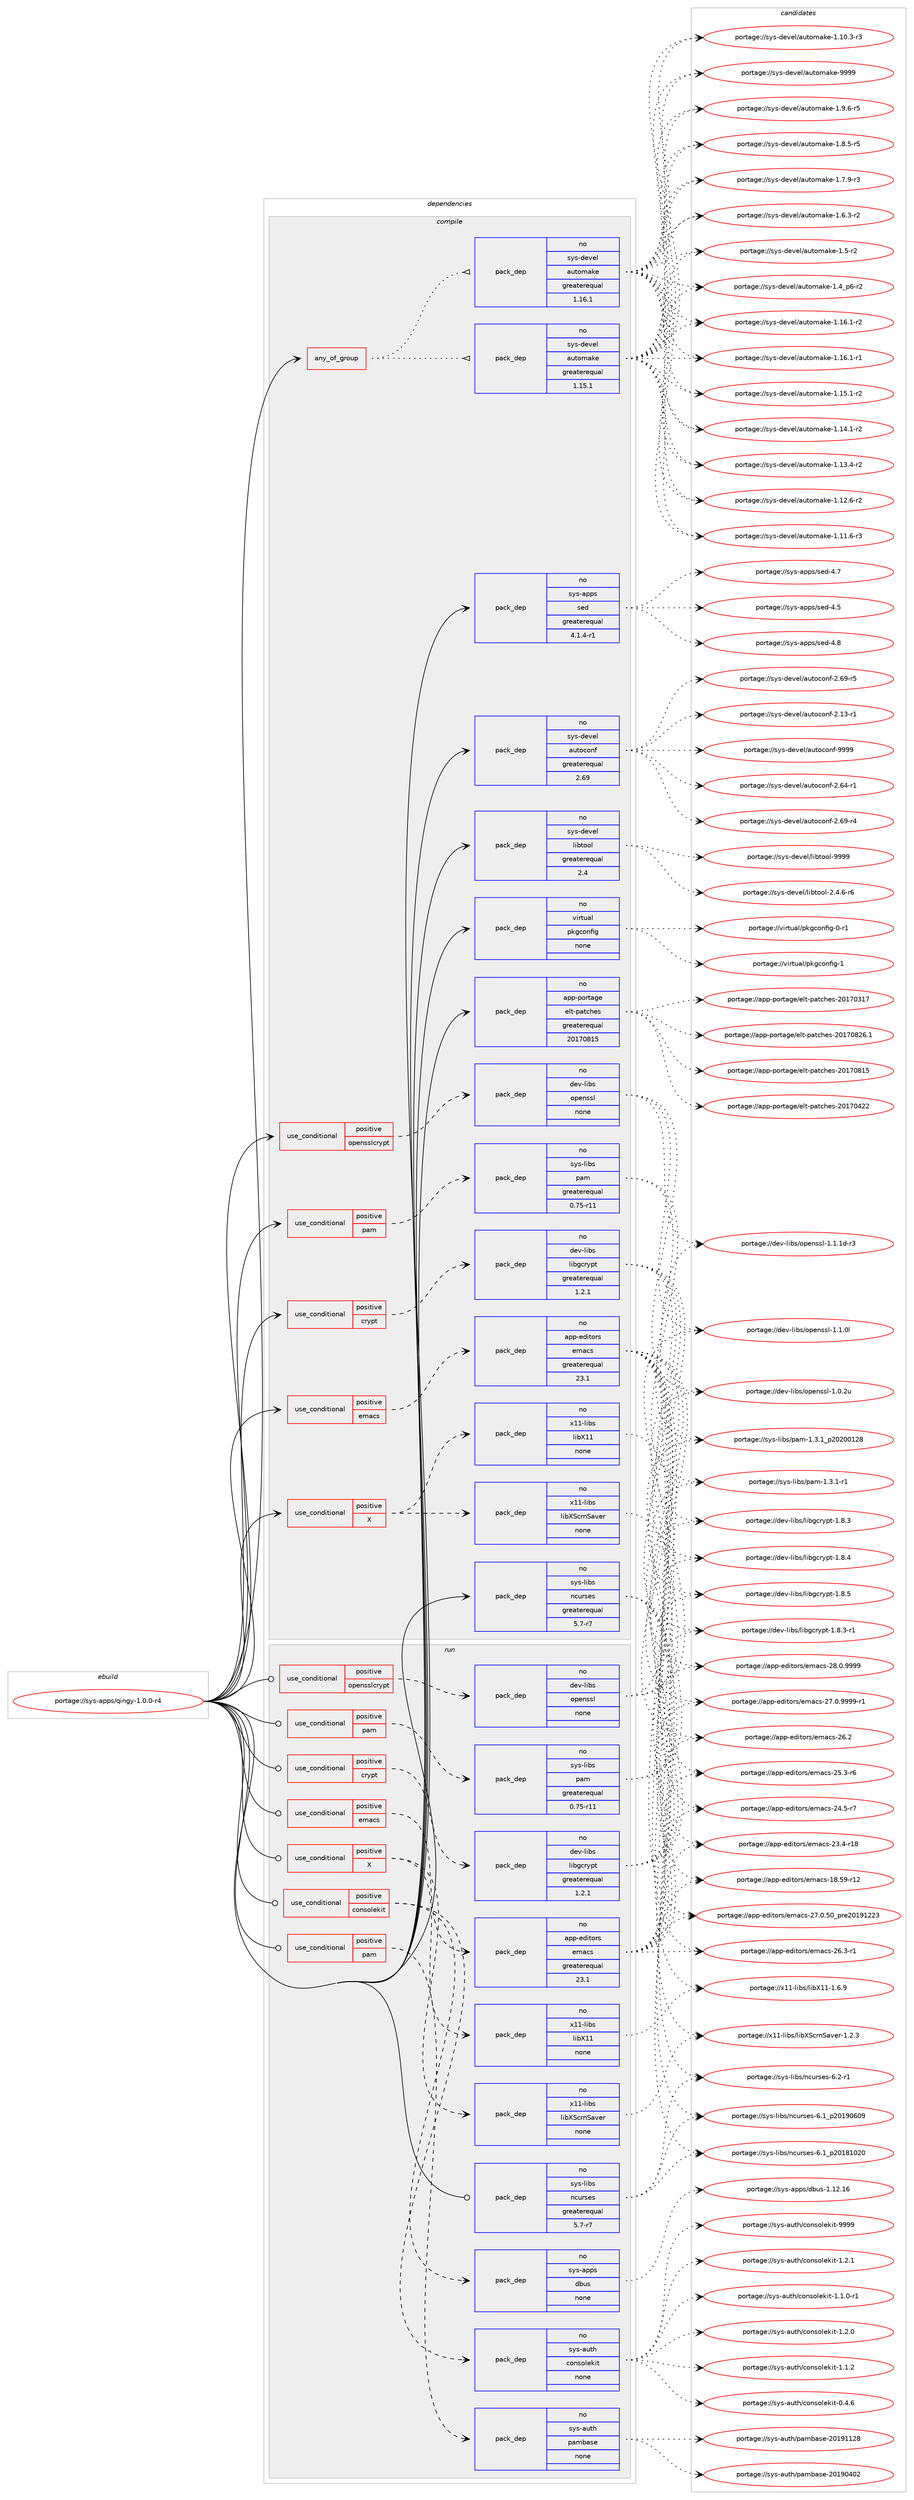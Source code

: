 digraph prolog {

# *************
# Graph options
# *************

newrank=true;
concentrate=true;
compound=true;
graph [rankdir=LR,fontname=Helvetica,fontsize=10,ranksep=1.5];#, ranksep=2.5, nodesep=0.2];
edge  [arrowhead=vee];
node  [fontname=Helvetica,fontsize=10];

# **********
# The ebuild
# **********

subgraph cluster_leftcol {
color=gray;
rank=same;
label=<<i>ebuild</i>>;
id [label="portage://sys-apps/qingy-1.0.0-r4", color=red, width=4, href="../sys-apps/qingy-1.0.0-r4.svg"];
}

# ****************
# The dependencies
# ****************

subgraph cluster_midcol {
color=gray;
label=<<i>dependencies</i>>;
subgraph cluster_compile {
fillcolor="#eeeeee";
style=filled;
label=<<i>compile</i>>;
subgraph any1194 {
dependency56580 [label=<<TABLE BORDER="0" CELLBORDER="1" CELLSPACING="0" CELLPADDING="4"><TR><TD CELLPADDING="10">any_of_group</TD></TR></TABLE>>, shape=none, color=red];subgraph pack43332 {
dependency56581 [label=<<TABLE BORDER="0" CELLBORDER="1" CELLSPACING="0" CELLPADDING="4" WIDTH="220"><TR><TD ROWSPAN="6" CELLPADDING="30">pack_dep</TD></TR><TR><TD WIDTH="110">no</TD></TR><TR><TD>sys-devel</TD></TR><TR><TD>automake</TD></TR><TR><TD>greaterequal</TD></TR><TR><TD>1.16.1</TD></TR></TABLE>>, shape=none, color=blue];
}
dependency56580:e -> dependency56581:w [weight=20,style="dotted",arrowhead="oinv"];
subgraph pack43333 {
dependency56582 [label=<<TABLE BORDER="0" CELLBORDER="1" CELLSPACING="0" CELLPADDING="4" WIDTH="220"><TR><TD ROWSPAN="6" CELLPADDING="30">pack_dep</TD></TR><TR><TD WIDTH="110">no</TD></TR><TR><TD>sys-devel</TD></TR><TR><TD>automake</TD></TR><TR><TD>greaterequal</TD></TR><TR><TD>1.15.1</TD></TR></TABLE>>, shape=none, color=blue];
}
dependency56580:e -> dependency56582:w [weight=20,style="dotted",arrowhead="oinv"];
}
id:e -> dependency56580:w [weight=20,style="solid",arrowhead="vee"];
subgraph cond11986 {
dependency56583 [label=<<TABLE BORDER="0" CELLBORDER="1" CELLSPACING="0" CELLPADDING="4"><TR><TD ROWSPAN="3" CELLPADDING="10">use_conditional</TD></TR><TR><TD>positive</TD></TR><TR><TD>X</TD></TR></TABLE>>, shape=none, color=red];
subgraph pack43334 {
dependency56584 [label=<<TABLE BORDER="0" CELLBORDER="1" CELLSPACING="0" CELLPADDING="4" WIDTH="220"><TR><TD ROWSPAN="6" CELLPADDING="30">pack_dep</TD></TR><TR><TD WIDTH="110">no</TD></TR><TR><TD>x11-libs</TD></TR><TR><TD>libX11</TD></TR><TR><TD>none</TD></TR><TR><TD></TD></TR></TABLE>>, shape=none, color=blue];
}
dependency56583:e -> dependency56584:w [weight=20,style="dashed",arrowhead="vee"];
subgraph pack43335 {
dependency56585 [label=<<TABLE BORDER="0" CELLBORDER="1" CELLSPACING="0" CELLPADDING="4" WIDTH="220"><TR><TD ROWSPAN="6" CELLPADDING="30">pack_dep</TD></TR><TR><TD WIDTH="110">no</TD></TR><TR><TD>x11-libs</TD></TR><TR><TD>libXScrnSaver</TD></TR><TR><TD>none</TD></TR><TR><TD></TD></TR></TABLE>>, shape=none, color=blue];
}
dependency56583:e -> dependency56585:w [weight=20,style="dashed",arrowhead="vee"];
}
id:e -> dependency56583:w [weight=20,style="solid",arrowhead="vee"];
subgraph cond11987 {
dependency56586 [label=<<TABLE BORDER="0" CELLBORDER="1" CELLSPACING="0" CELLPADDING="4"><TR><TD ROWSPAN="3" CELLPADDING="10">use_conditional</TD></TR><TR><TD>positive</TD></TR><TR><TD>crypt</TD></TR></TABLE>>, shape=none, color=red];
subgraph pack43336 {
dependency56587 [label=<<TABLE BORDER="0" CELLBORDER="1" CELLSPACING="0" CELLPADDING="4" WIDTH="220"><TR><TD ROWSPAN="6" CELLPADDING="30">pack_dep</TD></TR><TR><TD WIDTH="110">no</TD></TR><TR><TD>dev-libs</TD></TR><TR><TD>libgcrypt</TD></TR><TR><TD>greaterequal</TD></TR><TR><TD>1.2.1</TD></TR></TABLE>>, shape=none, color=blue];
}
dependency56586:e -> dependency56587:w [weight=20,style="dashed",arrowhead="vee"];
}
id:e -> dependency56586:w [weight=20,style="solid",arrowhead="vee"];
subgraph cond11988 {
dependency56588 [label=<<TABLE BORDER="0" CELLBORDER="1" CELLSPACING="0" CELLPADDING="4"><TR><TD ROWSPAN="3" CELLPADDING="10">use_conditional</TD></TR><TR><TD>positive</TD></TR><TR><TD>emacs</TD></TR></TABLE>>, shape=none, color=red];
subgraph pack43337 {
dependency56589 [label=<<TABLE BORDER="0" CELLBORDER="1" CELLSPACING="0" CELLPADDING="4" WIDTH="220"><TR><TD ROWSPAN="6" CELLPADDING="30">pack_dep</TD></TR><TR><TD WIDTH="110">no</TD></TR><TR><TD>app-editors</TD></TR><TR><TD>emacs</TD></TR><TR><TD>greaterequal</TD></TR><TR><TD>23.1</TD></TR></TABLE>>, shape=none, color=blue];
}
dependency56588:e -> dependency56589:w [weight=20,style="dashed",arrowhead="vee"];
}
id:e -> dependency56588:w [weight=20,style="solid",arrowhead="vee"];
subgraph cond11989 {
dependency56590 [label=<<TABLE BORDER="0" CELLBORDER="1" CELLSPACING="0" CELLPADDING="4"><TR><TD ROWSPAN="3" CELLPADDING="10">use_conditional</TD></TR><TR><TD>positive</TD></TR><TR><TD>opensslcrypt</TD></TR></TABLE>>, shape=none, color=red];
subgraph pack43338 {
dependency56591 [label=<<TABLE BORDER="0" CELLBORDER="1" CELLSPACING="0" CELLPADDING="4" WIDTH="220"><TR><TD ROWSPAN="6" CELLPADDING="30">pack_dep</TD></TR><TR><TD WIDTH="110">no</TD></TR><TR><TD>dev-libs</TD></TR><TR><TD>openssl</TD></TR><TR><TD>none</TD></TR><TR><TD></TD></TR></TABLE>>, shape=none, color=blue];
}
dependency56590:e -> dependency56591:w [weight=20,style="dashed",arrowhead="vee"];
}
id:e -> dependency56590:w [weight=20,style="solid",arrowhead="vee"];
subgraph cond11990 {
dependency56592 [label=<<TABLE BORDER="0" CELLBORDER="1" CELLSPACING="0" CELLPADDING="4"><TR><TD ROWSPAN="3" CELLPADDING="10">use_conditional</TD></TR><TR><TD>positive</TD></TR><TR><TD>pam</TD></TR></TABLE>>, shape=none, color=red];
subgraph pack43339 {
dependency56593 [label=<<TABLE BORDER="0" CELLBORDER="1" CELLSPACING="0" CELLPADDING="4" WIDTH="220"><TR><TD ROWSPAN="6" CELLPADDING="30">pack_dep</TD></TR><TR><TD WIDTH="110">no</TD></TR><TR><TD>sys-libs</TD></TR><TR><TD>pam</TD></TR><TR><TD>greaterequal</TD></TR><TR><TD>0.75-r11</TD></TR></TABLE>>, shape=none, color=blue];
}
dependency56592:e -> dependency56593:w [weight=20,style="dashed",arrowhead="vee"];
}
id:e -> dependency56592:w [weight=20,style="solid",arrowhead="vee"];
subgraph pack43340 {
dependency56594 [label=<<TABLE BORDER="0" CELLBORDER="1" CELLSPACING="0" CELLPADDING="4" WIDTH="220"><TR><TD ROWSPAN="6" CELLPADDING="30">pack_dep</TD></TR><TR><TD WIDTH="110">no</TD></TR><TR><TD>app-portage</TD></TR><TR><TD>elt-patches</TD></TR><TR><TD>greaterequal</TD></TR><TR><TD>20170815</TD></TR></TABLE>>, shape=none, color=blue];
}
id:e -> dependency56594:w [weight=20,style="solid",arrowhead="vee"];
subgraph pack43341 {
dependency56595 [label=<<TABLE BORDER="0" CELLBORDER="1" CELLSPACING="0" CELLPADDING="4" WIDTH="220"><TR><TD ROWSPAN="6" CELLPADDING="30">pack_dep</TD></TR><TR><TD WIDTH="110">no</TD></TR><TR><TD>sys-apps</TD></TR><TR><TD>sed</TD></TR><TR><TD>greaterequal</TD></TR><TR><TD>4.1.4-r1</TD></TR></TABLE>>, shape=none, color=blue];
}
id:e -> dependency56595:w [weight=20,style="solid",arrowhead="vee"];
subgraph pack43342 {
dependency56596 [label=<<TABLE BORDER="0" CELLBORDER="1" CELLSPACING="0" CELLPADDING="4" WIDTH="220"><TR><TD ROWSPAN="6" CELLPADDING="30">pack_dep</TD></TR><TR><TD WIDTH="110">no</TD></TR><TR><TD>sys-devel</TD></TR><TR><TD>autoconf</TD></TR><TR><TD>greaterequal</TD></TR><TR><TD>2.69</TD></TR></TABLE>>, shape=none, color=blue];
}
id:e -> dependency56596:w [weight=20,style="solid",arrowhead="vee"];
subgraph pack43343 {
dependency56597 [label=<<TABLE BORDER="0" CELLBORDER="1" CELLSPACING="0" CELLPADDING="4" WIDTH="220"><TR><TD ROWSPAN="6" CELLPADDING="30">pack_dep</TD></TR><TR><TD WIDTH="110">no</TD></TR><TR><TD>sys-devel</TD></TR><TR><TD>libtool</TD></TR><TR><TD>greaterequal</TD></TR><TR><TD>2.4</TD></TR></TABLE>>, shape=none, color=blue];
}
id:e -> dependency56597:w [weight=20,style="solid",arrowhead="vee"];
subgraph pack43344 {
dependency56598 [label=<<TABLE BORDER="0" CELLBORDER="1" CELLSPACING="0" CELLPADDING="4" WIDTH="220"><TR><TD ROWSPAN="6" CELLPADDING="30">pack_dep</TD></TR><TR><TD WIDTH="110">no</TD></TR><TR><TD>sys-libs</TD></TR><TR><TD>ncurses</TD></TR><TR><TD>greaterequal</TD></TR><TR><TD>5.7-r7</TD></TR></TABLE>>, shape=none, color=blue];
}
id:e -> dependency56598:w [weight=20,style="solid",arrowhead="vee"];
subgraph pack43345 {
dependency56599 [label=<<TABLE BORDER="0" CELLBORDER="1" CELLSPACING="0" CELLPADDING="4" WIDTH="220"><TR><TD ROWSPAN="6" CELLPADDING="30">pack_dep</TD></TR><TR><TD WIDTH="110">no</TD></TR><TR><TD>virtual</TD></TR><TR><TD>pkgconfig</TD></TR><TR><TD>none</TD></TR><TR><TD></TD></TR></TABLE>>, shape=none, color=blue];
}
id:e -> dependency56599:w [weight=20,style="solid",arrowhead="vee"];
}
subgraph cluster_compileandrun {
fillcolor="#eeeeee";
style=filled;
label=<<i>compile and run</i>>;
}
subgraph cluster_run {
fillcolor="#eeeeee";
style=filled;
label=<<i>run</i>>;
subgraph cond11991 {
dependency56600 [label=<<TABLE BORDER="0" CELLBORDER="1" CELLSPACING="0" CELLPADDING="4"><TR><TD ROWSPAN="3" CELLPADDING="10">use_conditional</TD></TR><TR><TD>positive</TD></TR><TR><TD>X</TD></TR></TABLE>>, shape=none, color=red];
subgraph pack43346 {
dependency56601 [label=<<TABLE BORDER="0" CELLBORDER="1" CELLSPACING="0" CELLPADDING="4" WIDTH="220"><TR><TD ROWSPAN="6" CELLPADDING="30">pack_dep</TD></TR><TR><TD WIDTH="110">no</TD></TR><TR><TD>x11-libs</TD></TR><TR><TD>libX11</TD></TR><TR><TD>none</TD></TR><TR><TD></TD></TR></TABLE>>, shape=none, color=blue];
}
dependency56600:e -> dependency56601:w [weight=20,style="dashed",arrowhead="vee"];
subgraph pack43347 {
dependency56602 [label=<<TABLE BORDER="0" CELLBORDER="1" CELLSPACING="0" CELLPADDING="4" WIDTH="220"><TR><TD ROWSPAN="6" CELLPADDING="30">pack_dep</TD></TR><TR><TD WIDTH="110">no</TD></TR><TR><TD>x11-libs</TD></TR><TR><TD>libXScrnSaver</TD></TR><TR><TD>none</TD></TR><TR><TD></TD></TR></TABLE>>, shape=none, color=blue];
}
dependency56600:e -> dependency56602:w [weight=20,style="dashed",arrowhead="vee"];
}
id:e -> dependency56600:w [weight=20,style="solid",arrowhead="odot"];
subgraph cond11992 {
dependency56603 [label=<<TABLE BORDER="0" CELLBORDER="1" CELLSPACING="0" CELLPADDING="4"><TR><TD ROWSPAN="3" CELLPADDING="10">use_conditional</TD></TR><TR><TD>positive</TD></TR><TR><TD>consolekit</TD></TR></TABLE>>, shape=none, color=red];
subgraph pack43348 {
dependency56604 [label=<<TABLE BORDER="0" CELLBORDER="1" CELLSPACING="0" CELLPADDING="4" WIDTH="220"><TR><TD ROWSPAN="6" CELLPADDING="30">pack_dep</TD></TR><TR><TD WIDTH="110">no</TD></TR><TR><TD>sys-auth</TD></TR><TR><TD>consolekit</TD></TR><TR><TD>none</TD></TR><TR><TD></TD></TR></TABLE>>, shape=none, color=blue];
}
dependency56603:e -> dependency56604:w [weight=20,style="dashed",arrowhead="vee"];
subgraph pack43349 {
dependency56605 [label=<<TABLE BORDER="0" CELLBORDER="1" CELLSPACING="0" CELLPADDING="4" WIDTH="220"><TR><TD ROWSPAN="6" CELLPADDING="30">pack_dep</TD></TR><TR><TD WIDTH="110">no</TD></TR><TR><TD>sys-apps</TD></TR><TR><TD>dbus</TD></TR><TR><TD>none</TD></TR><TR><TD></TD></TR></TABLE>>, shape=none, color=blue];
}
dependency56603:e -> dependency56605:w [weight=20,style="dashed",arrowhead="vee"];
}
id:e -> dependency56603:w [weight=20,style="solid",arrowhead="odot"];
subgraph cond11993 {
dependency56606 [label=<<TABLE BORDER="0" CELLBORDER="1" CELLSPACING="0" CELLPADDING="4"><TR><TD ROWSPAN="3" CELLPADDING="10">use_conditional</TD></TR><TR><TD>positive</TD></TR><TR><TD>crypt</TD></TR></TABLE>>, shape=none, color=red];
subgraph pack43350 {
dependency56607 [label=<<TABLE BORDER="0" CELLBORDER="1" CELLSPACING="0" CELLPADDING="4" WIDTH="220"><TR><TD ROWSPAN="6" CELLPADDING="30">pack_dep</TD></TR><TR><TD WIDTH="110">no</TD></TR><TR><TD>dev-libs</TD></TR><TR><TD>libgcrypt</TD></TR><TR><TD>greaterequal</TD></TR><TR><TD>1.2.1</TD></TR></TABLE>>, shape=none, color=blue];
}
dependency56606:e -> dependency56607:w [weight=20,style="dashed",arrowhead="vee"];
}
id:e -> dependency56606:w [weight=20,style="solid",arrowhead="odot"];
subgraph cond11994 {
dependency56608 [label=<<TABLE BORDER="0" CELLBORDER="1" CELLSPACING="0" CELLPADDING="4"><TR><TD ROWSPAN="3" CELLPADDING="10">use_conditional</TD></TR><TR><TD>positive</TD></TR><TR><TD>emacs</TD></TR></TABLE>>, shape=none, color=red];
subgraph pack43351 {
dependency56609 [label=<<TABLE BORDER="0" CELLBORDER="1" CELLSPACING="0" CELLPADDING="4" WIDTH="220"><TR><TD ROWSPAN="6" CELLPADDING="30">pack_dep</TD></TR><TR><TD WIDTH="110">no</TD></TR><TR><TD>app-editors</TD></TR><TR><TD>emacs</TD></TR><TR><TD>greaterequal</TD></TR><TR><TD>23.1</TD></TR></TABLE>>, shape=none, color=blue];
}
dependency56608:e -> dependency56609:w [weight=20,style="dashed",arrowhead="vee"];
}
id:e -> dependency56608:w [weight=20,style="solid",arrowhead="odot"];
subgraph cond11995 {
dependency56610 [label=<<TABLE BORDER="0" CELLBORDER="1" CELLSPACING="0" CELLPADDING="4"><TR><TD ROWSPAN="3" CELLPADDING="10">use_conditional</TD></TR><TR><TD>positive</TD></TR><TR><TD>opensslcrypt</TD></TR></TABLE>>, shape=none, color=red];
subgraph pack43352 {
dependency56611 [label=<<TABLE BORDER="0" CELLBORDER="1" CELLSPACING="0" CELLPADDING="4" WIDTH="220"><TR><TD ROWSPAN="6" CELLPADDING="30">pack_dep</TD></TR><TR><TD WIDTH="110">no</TD></TR><TR><TD>dev-libs</TD></TR><TR><TD>openssl</TD></TR><TR><TD>none</TD></TR><TR><TD></TD></TR></TABLE>>, shape=none, color=blue];
}
dependency56610:e -> dependency56611:w [weight=20,style="dashed",arrowhead="vee"];
}
id:e -> dependency56610:w [weight=20,style="solid",arrowhead="odot"];
subgraph cond11996 {
dependency56612 [label=<<TABLE BORDER="0" CELLBORDER="1" CELLSPACING="0" CELLPADDING="4"><TR><TD ROWSPAN="3" CELLPADDING="10">use_conditional</TD></TR><TR><TD>positive</TD></TR><TR><TD>pam</TD></TR></TABLE>>, shape=none, color=red];
subgraph pack43353 {
dependency56613 [label=<<TABLE BORDER="0" CELLBORDER="1" CELLSPACING="0" CELLPADDING="4" WIDTH="220"><TR><TD ROWSPAN="6" CELLPADDING="30">pack_dep</TD></TR><TR><TD WIDTH="110">no</TD></TR><TR><TD>sys-auth</TD></TR><TR><TD>pambase</TD></TR><TR><TD>none</TD></TR><TR><TD></TD></TR></TABLE>>, shape=none, color=blue];
}
dependency56612:e -> dependency56613:w [weight=20,style="dashed",arrowhead="vee"];
}
id:e -> dependency56612:w [weight=20,style="solid",arrowhead="odot"];
subgraph cond11997 {
dependency56614 [label=<<TABLE BORDER="0" CELLBORDER="1" CELLSPACING="0" CELLPADDING="4"><TR><TD ROWSPAN="3" CELLPADDING="10">use_conditional</TD></TR><TR><TD>positive</TD></TR><TR><TD>pam</TD></TR></TABLE>>, shape=none, color=red];
subgraph pack43354 {
dependency56615 [label=<<TABLE BORDER="0" CELLBORDER="1" CELLSPACING="0" CELLPADDING="4" WIDTH="220"><TR><TD ROWSPAN="6" CELLPADDING="30">pack_dep</TD></TR><TR><TD WIDTH="110">no</TD></TR><TR><TD>sys-libs</TD></TR><TR><TD>pam</TD></TR><TR><TD>greaterequal</TD></TR><TR><TD>0.75-r11</TD></TR></TABLE>>, shape=none, color=blue];
}
dependency56614:e -> dependency56615:w [weight=20,style="dashed",arrowhead="vee"];
}
id:e -> dependency56614:w [weight=20,style="solid",arrowhead="odot"];
subgraph pack43355 {
dependency56616 [label=<<TABLE BORDER="0" CELLBORDER="1" CELLSPACING="0" CELLPADDING="4" WIDTH="220"><TR><TD ROWSPAN="6" CELLPADDING="30">pack_dep</TD></TR><TR><TD WIDTH="110">no</TD></TR><TR><TD>sys-libs</TD></TR><TR><TD>ncurses</TD></TR><TR><TD>greaterequal</TD></TR><TR><TD>5.7-r7</TD></TR></TABLE>>, shape=none, color=blue];
}
id:e -> dependency56616:w [weight=20,style="solid",arrowhead="odot"];
}
}

# **************
# The candidates
# **************

subgraph cluster_choices {
rank=same;
color=gray;
label=<<i>candidates</i>>;

subgraph choice43332 {
color=black;
nodesep=1;
choice115121115451001011181011084797117116111109971071014557575757 [label="portage://sys-devel/automake-9999", color=red, width=4,href="../sys-devel/automake-9999.svg"];
choice115121115451001011181011084797117116111109971071014549465746544511453 [label="portage://sys-devel/automake-1.9.6-r5", color=red, width=4,href="../sys-devel/automake-1.9.6-r5.svg"];
choice115121115451001011181011084797117116111109971071014549465646534511453 [label="portage://sys-devel/automake-1.8.5-r5", color=red, width=4,href="../sys-devel/automake-1.8.5-r5.svg"];
choice115121115451001011181011084797117116111109971071014549465546574511451 [label="portage://sys-devel/automake-1.7.9-r3", color=red, width=4,href="../sys-devel/automake-1.7.9-r3.svg"];
choice115121115451001011181011084797117116111109971071014549465446514511450 [label="portage://sys-devel/automake-1.6.3-r2", color=red, width=4,href="../sys-devel/automake-1.6.3-r2.svg"];
choice11512111545100101118101108479711711611110997107101454946534511450 [label="portage://sys-devel/automake-1.5-r2", color=red, width=4,href="../sys-devel/automake-1.5-r2.svg"];
choice115121115451001011181011084797117116111109971071014549465295112544511450 [label="portage://sys-devel/automake-1.4_p6-r2", color=red, width=4,href="../sys-devel/automake-1.4_p6-r2.svg"];
choice11512111545100101118101108479711711611110997107101454946495446494511450 [label="portage://sys-devel/automake-1.16.1-r2", color=red, width=4,href="../sys-devel/automake-1.16.1-r2.svg"];
choice11512111545100101118101108479711711611110997107101454946495446494511449 [label="portage://sys-devel/automake-1.16.1-r1", color=red, width=4,href="../sys-devel/automake-1.16.1-r1.svg"];
choice11512111545100101118101108479711711611110997107101454946495346494511450 [label="portage://sys-devel/automake-1.15.1-r2", color=red, width=4,href="../sys-devel/automake-1.15.1-r2.svg"];
choice11512111545100101118101108479711711611110997107101454946495246494511450 [label="portage://sys-devel/automake-1.14.1-r2", color=red, width=4,href="../sys-devel/automake-1.14.1-r2.svg"];
choice11512111545100101118101108479711711611110997107101454946495146524511450 [label="portage://sys-devel/automake-1.13.4-r2", color=red, width=4,href="../sys-devel/automake-1.13.4-r2.svg"];
choice11512111545100101118101108479711711611110997107101454946495046544511450 [label="portage://sys-devel/automake-1.12.6-r2", color=red, width=4,href="../sys-devel/automake-1.12.6-r2.svg"];
choice11512111545100101118101108479711711611110997107101454946494946544511451 [label="portage://sys-devel/automake-1.11.6-r3", color=red, width=4,href="../sys-devel/automake-1.11.6-r3.svg"];
choice11512111545100101118101108479711711611110997107101454946494846514511451 [label="portage://sys-devel/automake-1.10.3-r3", color=red, width=4,href="../sys-devel/automake-1.10.3-r3.svg"];
dependency56581:e -> choice115121115451001011181011084797117116111109971071014557575757:w [style=dotted,weight="100"];
dependency56581:e -> choice115121115451001011181011084797117116111109971071014549465746544511453:w [style=dotted,weight="100"];
dependency56581:e -> choice115121115451001011181011084797117116111109971071014549465646534511453:w [style=dotted,weight="100"];
dependency56581:e -> choice115121115451001011181011084797117116111109971071014549465546574511451:w [style=dotted,weight="100"];
dependency56581:e -> choice115121115451001011181011084797117116111109971071014549465446514511450:w [style=dotted,weight="100"];
dependency56581:e -> choice11512111545100101118101108479711711611110997107101454946534511450:w [style=dotted,weight="100"];
dependency56581:e -> choice115121115451001011181011084797117116111109971071014549465295112544511450:w [style=dotted,weight="100"];
dependency56581:e -> choice11512111545100101118101108479711711611110997107101454946495446494511450:w [style=dotted,weight="100"];
dependency56581:e -> choice11512111545100101118101108479711711611110997107101454946495446494511449:w [style=dotted,weight="100"];
dependency56581:e -> choice11512111545100101118101108479711711611110997107101454946495346494511450:w [style=dotted,weight="100"];
dependency56581:e -> choice11512111545100101118101108479711711611110997107101454946495246494511450:w [style=dotted,weight="100"];
dependency56581:e -> choice11512111545100101118101108479711711611110997107101454946495146524511450:w [style=dotted,weight="100"];
dependency56581:e -> choice11512111545100101118101108479711711611110997107101454946495046544511450:w [style=dotted,weight="100"];
dependency56581:e -> choice11512111545100101118101108479711711611110997107101454946494946544511451:w [style=dotted,weight="100"];
dependency56581:e -> choice11512111545100101118101108479711711611110997107101454946494846514511451:w [style=dotted,weight="100"];
}
subgraph choice43333 {
color=black;
nodesep=1;
choice115121115451001011181011084797117116111109971071014557575757 [label="portage://sys-devel/automake-9999", color=red, width=4,href="../sys-devel/automake-9999.svg"];
choice115121115451001011181011084797117116111109971071014549465746544511453 [label="portage://sys-devel/automake-1.9.6-r5", color=red, width=4,href="../sys-devel/automake-1.9.6-r5.svg"];
choice115121115451001011181011084797117116111109971071014549465646534511453 [label="portage://sys-devel/automake-1.8.5-r5", color=red, width=4,href="../sys-devel/automake-1.8.5-r5.svg"];
choice115121115451001011181011084797117116111109971071014549465546574511451 [label="portage://sys-devel/automake-1.7.9-r3", color=red, width=4,href="../sys-devel/automake-1.7.9-r3.svg"];
choice115121115451001011181011084797117116111109971071014549465446514511450 [label="portage://sys-devel/automake-1.6.3-r2", color=red, width=4,href="../sys-devel/automake-1.6.3-r2.svg"];
choice11512111545100101118101108479711711611110997107101454946534511450 [label="portage://sys-devel/automake-1.5-r2", color=red, width=4,href="../sys-devel/automake-1.5-r2.svg"];
choice115121115451001011181011084797117116111109971071014549465295112544511450 [label="portage://sys-devel/automake-1.4_p6-r2", color=red, width=4,href="../sys-devel/automake-1.4_p6-r2.svg"];
choice11512111545100101118101108479711711611110997107101454946495446494511450 [label="portage://sys-devel/automake-1.16.1-r2", color=red, width=4,href="../sys-devel/automake-1.16.1-r2.svg"];
choice11512111545100101118101108479711711611110997107101454946495446494511449 [label="portage://sys-devel/automake-1.16.1-r1", color=red, width=4,href="../sys-devel/automake-1.16.1-r1.svg"];
choice11512111545100101118101108479711711611110997107101454946495346494511450 [label="portage://sys-devel/automake-1.15.1-r2", color=red, width=4,href="../sys-devel/automake-1.15.1-r2.svg"];
choice11512111545100101118101108479711711611110997107101454946495246494511450 [label="portage://sys-devel/automake-1.14.1-r2", color=red, width=4,href="../sys-devel/automake-1.14.1-r2.svg"];
choice11512111545100101118101108479711711611110997107101454946495146524511450 [label="portage://sys-devel/automake-1.13.4-r2", color=red, width=4,href="../sys-devel/automake-1.13.4-r2.svg"];
choice11512111545100101118101108479711711611110997107101454946495046544511450 [label="portage://sys-devel/automake-1.12.6-r2", color=red, width=4,href="../sys-devel/automake-1.12.6-r2.svg"];
choice11512111545100101118101108479711711611110997107101454946494946544511451 [label="portage://sys-devel/automake-1.11.6-r3", color=red, width=4,href="../sys-devel/automake-1.11.6-r3.svg"];
choice11512111545100101118101108479711711611110997107101454946494846514511451 [label="portage://sys-devel/automake-1.10.3-r3", color=red, width=4,href="../sys-devel/automake-1.10.3-r3.svg"];
dependency56582:e -> choice115121115451001011181011084797117116111109971071014557575757:w [style=dotted,weight="100"];
dependency56582:e -> choice115121115451001011181011084797117116111109971071014549465746544511453:w [style=dotted,weight="100"];
dependency56582:e -> choice115121115451001011181011084797117116111109971071014549465646534511453:w [style=dotted,weight="100"];
dependency56582:e -> choice115121115451001011181011084797117116111109971071014549465546574511451:w [style=dotted,weight="100"];
dependency56582:e -> choice115121115451001011181011084797117116111109971071014549465446514511450:w [style=dotted,weight="100"];
dependency56582:e -> choice11512111545100101118101108479711711611110997107101454946534511450:w [style=dotted,weight="100"];
dependency56582:e -> choice115121115451001011181011084797117116111109971071014549465295112544511450:w [style=dotted,weight="100"];
dependency56582:e -> choice11512111545100101118101108479711711611110997107101454946495446494511450:w [style=dotted,weight="100"];
dependency56582:e -> choice11512111545100101118101108479711711611110997107101454946495446494511449:w [style=dotted,weight="100"];
dependency56582:e -> choice11512111545100101118101108479711711611110997107101454946495346494511450:w [style=dotted,weight="100"];
dependency56582:e -> choice11512111545100101118101108479711711611110997107101454946495246494511450:w [style=dotted,weight="100"];
dependency56582:e -> choice11512111545100101118101108479711711611110997107101454946495146524511450:w [style=dotted,weight="100"];
dependency56582:e -> choice11512111545100101118101108479711711611110997107101454946495046544511450:w [style=dotted,weight="100"];
dependency56582:e -> choice11512111545100101118101108479711711611110997107101454946494946544511451:w [style=dotted,weight="100"];
dependency56582:e -> choice11512111545100101118101108479711711611110997107101454946494846514511451:w [style=dotted,weight="100"];
}
subgraph choice43334 {
color=black;
nodesep=1;
choice120494945108105981154710810598884949454946544657 [label="portage://x11-libs/libX11-1.6.9", color=red, width=4,href="../x11-libs/libX11-1.6.9.svg"];
dependency56584:e -> choice120494945108105981154710810598884949454946544657:w [style=dotted,weight="100"];
}
subgraph choice43335 {
color=black;
nodesep=1;
choice1204949451081059811547108105988883991141108397118101114454946504651 [label="portage://x11-libs/libXScrnSaver-1.2.3", color=red, width=4,href="../x11-libs/libXScrnSaver-1.2.3.svg"];
dependency56585:e -> choice1204949451081059811547108105988883991141108397118101114454946504651:w [style=dotted,weight="100"];
}
subgraph choice43336 {
color=black;
nodesep=1;
choice1001011184510810598115471081059810399114121112116454946564653 [label="portage://dev-libs/libgcrypt-1.8.5", color=red, width=4,href="../dev-libs/libgcrypt-1.8.5.svg"];
choice1001011184510810598115471081059810399114121112116454946564652 [label="portage://dev-libs/libgcrypt-1.8.4", color=red, width=4,href="../dev-libs/libgcrypt-1.8.4.svg"];
choice10010111845108105981154710810598103991141211121164549465646514511449 [label="portage://dev-libs/libgcrypt-1.8.3-r1", color=red, width=4,href="../dev-libs/libgcrypt-1.8.3-r1.svg"];
choice1001011184510810598115471081059810399114121112116454946564651 [label="portage://dev-libs/libgcrypt-1.8.3", color=red, width=4,href="../dev-libs/libgcrypt-1.8.3.svg"];
dependency56587:e -> choice1001011184510810598115471081059810399114121112116454946564653:w [style=dotted,weight="100"];
dependency56587:e -> choice1001011184510810598115471081059810399114121112116454946564652:w [style=dotted,weight="100"];
dependency56587:e -> choice10010111845108105981154710810598103991141211121164549465646514511449:w [style=dotted,weight="100"];
dependency56587:e -> choice1001011184510810598115471081059810399114121112116454946564651:w [style=dotted,weight="100"];
}
subgraph choice43337 {
color=black;
nodesep=1;
choice971121124510110010511611111411547101109979911545505646484657575757 [label="portage://app-editors/emacs-28.0.9999", color=red, width=4,href="../app-editors/emacs-28.0.9999.svg"];
choice9711211245101100105116111114115471011099799115455055464846575757574511449 [label="portage://app-editors/emacs-27.0.9999-r1", color=red, width=4,href="../app-editors/emacs-27.0.9999-r1.svg"];
choice97112112451011001051161111141154710110997991154550554648465348951121141015048495749505051 [label="portage://app-editors/emacs-27.0.50_pre20191223", color=red, width=4,href="../app-editors/emacs-27.0.50_pre20191223.svg"];
choice971121124510110010511611111411547101109979911545505446514511449 [label="portage://app-editors/emacs-26.3-r1", color=red, width=4,href="../app-editors/emacs-26.3-r1.svg"];
choice97112112451011001051161111141154710110997991154550544650 [label="portage://app-editors/emacs-26.2", color=red, width=4,href="../app-editors/emacs-26.2.svg"];
choice971121124510110010511611111411547101109979911545505346514511454 [label="portage://app-editors/emacs-25.3-r6", color=red, width=4,href="../app-editors/emacs-25.3-r6.svg"];
choice971121124510110010511611111411547101109979911545505246534511455 [label="portage://app-editors/emacs-24.5-r7", color=red, width=4,href="../app-editors/emacs-24.5-r7.svg"];
choice97112112451011001051161111141154710110997991154550514652451144956 [label="portage://app-editors/emacs-23.4-r18", color=red, width=4,href="../app-editors/emacs-23.4-r18.svg"];
choice9711211245101100105116111114115471011099799115454956465357451144950 [label="portage://app-editors/emacs-18.59-r12", color=red, width=4,href="../app-editors/emacs-18.59-r12.svg"];
dependency56589:e -> choice971121124510110010511611111411547101109979911545505646484657575757:w [style=dotted,weight="100"];
dependency56589:e -> choice9711211245101100105116111114115471011099799115455055464846575757574511449:w [style=dotted,weight="100"];
dependency56589:e -> choice97112112451011001051161111141154710110997991154550554648465348951121141015048495749505051:w [style=dotted,weight="100"];
dependency56589:e -> choice971121124510110010511611111411547101109979911545505446514511449:w [style=dotted,weight="100"];
dependency56589:e -> choice97112112451011001051161111141154710110997991154550544650:w [style=dotted,weight="100"];
dependency56589:e -> choice971121124510110010511611111411547101109979911545505346514511454:w [style=dotted,weight="100"];
dependency56589:e -> choice971121124510110010511611111411547101109979911545505246534511455:w [style=dotted,weight="100"];
dependency56589:e -> choice97112112451011001051161111141154710110997991154550514652451144956:w [style=dotted,weight="100"];
dependency56589:e -> choice9711211245101100105116111114115471011099799115454956465357451144950:w [style=dotted,weight="100"];
}
subgraph choice43338 {
color=black;
nodesep=1;
choice1001011184510810598115471111121011101151151084549464946491004511451 [label="portage://dev-libs/openssl-1.1.1d-r3", color=red, width=4,href="../dev-libs/openssl-1.1.1d-r3.svg"];
choice100101118451081059811547111112101110115115108454946494648108 [label="portage://dev-libs/openssl-1.1.0l", color=red, width=4,href="../dev-libs/openssl-1.1.0l.svg"];
choice100101118451081059811547111112101110115115108454946484650117 [label="portage://dev-libs/openssl-1.0.2u", color=red, width=4,href="../dev-libs/openssl-1.0.2u.svg"];
dependency56591:e -> choice1001011184510810598115471111121011101151151084549464946491004511451:w [style=dotted,weight="100"];
dependency56591:e -> choice100101118451081059811547111112101110115115108454946494648108:w [style=dotted,weight="100"];
dependency56591:e -> choice100101118451081059811547111112101110115115108454946484650117:w [style=dotted,weight="100"];
}
subgraph choice43339 {
color=black;
nodesep=1;
choice11512111545108105981154711297109454946514649951125048504848495056 [label="portage://sys-libs/pam-1.3.1_p20200128", color=red, width=4,href="../sys-libs/pam-1.3.1_p20200128.svg"];
choice115121115451081059811547112971094549465146494511449 [label="portage://sys-libs/pam-1.3.1-r1", color=red, width=4,href="../sys-libs/pam-1.3.1-r1.svg"];
dependency56593:e -> choice11512111545108105981154711297109454946514649951125048504848495056:w [style=dotted,weight="100"];
dependency56593:e -> choice115121115451081059811547112971094549465146494511449:w [style=dotted,weight="100"];
}
subgraph choice43340 {
color=black;
nodesep=1;
choice971121124511211111411697103101471011081164511297116991041011154550484955485650544649 [label="portage://app-portage/elt-patches-20170826.1", color=red, width=4,href="../app-portage/elt-patches-20170826.1.svg"];
choice97112112451121111141169710310147101108116451129711699104101115455048495548564953 [label="portage://app-portage/elt-patches-20170815", color=red, width=4,href="../app-portage/elt-patches-20170815.svg"];
choice97112112451121111141169710310147101108116451129711699104101115455048495548525050 [label="portage://app-portage/elt-patches-20170422", color=red, width=4,href="../app-portage/elt-patches-20170422.svg"];
choice97112112451121111141169710310147101108116451129711699104101115455048495548514955 [label="portage://app-portage/elt-patches-20170317", color=red, width=4,href="../app-portage/elt-patches-20170317.svg"];
dependency56594:e -> choice971121124511211111411697103101471011081164511297116991041011154550484955485650544649:w [style=dotted,weight="100"];
dependency56594:e -> choice97112112451121111141169710310147101108116451129711699104101115455048495548564953:w [style=dotted,weight="100"];
dependency56594:e -> choice97112112451121111141169710310147101108116451129711699104101115455048495548525050:w [style=dotted,weight="100"];
dependency56594:e -> choice97112112451121111141169710310147101108116451129711699104101115455048495548514955:w [style=dotted,weight="100"];
}
subgraph choice43341 {
color=black;
nodesep=1;
choice11512111545971121121154711510110045524656 [label="portage://sys-apps/sed-4.8", color=red, width=4,href="../sys-apps/sed-4.8.svg"];
choice11512111545971121121154711510110045524655 [label="portage://sys-apps/sed-4.7", color=red, width=4,href="../sys-apps/sed-4.7.svg"];
choice11512111545971121121154711510110045524653 [label="portage://sys-apps/sed-4.5", color=red, width=4,href="../sys-apps/sed-4.5.svg"];
dependency56595:e -> choice11512111545971121121154711510110045524656:w [style=dotted,weight="100"];
dependency56595:e -> choice11512111545971121121154711510110045524655:w [style=dotted,weight="100"];
dependency56595:e -> choice11512111545971121121154711510110045524653:w [style=dotted,weight="100"];
}
subgraph choice43342 {
color=black;
nodesep=1;
choice115121115451001011181011084797117116111991111101024557575757 [label="portage://sys-devel/autoconf-9999", color=red, width=4,href="../sys-devel/autoconf-9999.svg"];
choice1151211154510010111810110847971171161119911111010245504654574511453 [label="portage://sys-devel/autoconf-2.69-r5", color=red, width=4,href="../sys-devel/autoconf-2.69-r5.svg"];
choice1151211154510010111810110847971171161119911111010245504654574511452 [label="portage://sys-devel/autoconf-2.69-r4", color=red, width=4,href="../sys-devel/autoconf-2.69-r4.svg"];
choice1151211154510010111810110847971171161119911111010245504654524511449 [label="portage://sys-devel/autoconf-2.64-r1", color=red, width=4,href="../sys-devel/autoconf-2.64-r1.svg"];
choice1151211154510010111810110847971171161119911111010245504649514511449 [label="portage://sys-devel/autoconf-2.13-r1", color=red, width=4,href="../sys-devel/autoconf-2.13-r1.svg"];
dependency56596:e -> choice115121115451001011181011084797117116111991111101024557575757:w [style=dotted,weight="100"];
dependency56596:e -> choice1151211154510010111810110847971171161119911111010245504654574511453:w [style=dotted,weight="100"];
dependency56596:e -> choice1151211154510010111810110847971171161119911111010245504654574511452:w [style=dotted,weight="100"];
dependency56596:e -> choice1151211154510010111810110847971171161119911111010245504654524511449:w [style=dotted,weight="100"];
dependency56596:e -> choice1151211154510010111810110847971171161119911111010245504649514511449:w [style=dotted,weight="100"];
}
subgraph choice43343 {
color=black;
nodesep=1;
choice1151211154510010111810110847108105981161111111084557575757 [label="portage://sys-devel/libtool-9999", color=red, width=4,href="../sys-devel/libtool-9999.svg"];
choice1151211154510010111810110847108105981161111111084550465246544511454 [label="portage://sys-devel/libtool-2.4.6-r6", color=red, width=4,href="../sys-devel/libtool-2.4.6-r6.svg"];
dependency56597:e -> choice1151211154510010111810110847108105981161111111084557575757:w [style=dotted,weight="100"];
dependency56597:e -> choice1151211154510010111810110847108105981161111111084550465246544511454:w [style=dotted,weight="100"];
}
subgraph choice43344 {
color=black;
nodesep=1;
choice11512111545108105981154711099117114115101115455446504511449 [label="portage://sys-libs/ncurses-6.2-r1", color=red, width=4,href="../sys-libs/ncurses-6.2-r1.svg"];
choice1151211154510810598115471109911711411510111545544649951125048495748544857 [label="portage://sys-libs/ncurses-6.1_p20190609", color=red, width=4,href="../sys-libs/ncurses-6.1_p20190609.svg"];
choice1151211154510810598115471109911711411510111545544649951125048495649485048 [label="portage://sys-libs/ncurses-6.1_p20181020", color=red, width=4,href="../sys-libs/ncurses-6.1_p20181020.svg"];
dependency56598:e -> choice11512111545108105981154711099117114115101115455446504511449:w [style=dotted,weight="100"];
dependency56598:e -> choice1151211154510810598115471109911711411510111545544649951125048495748544857:w [style=dotted,weight="100"];
dependency56598:e -> choice1151211154510810598115471109911711411510111545544649951125048495649485048:w [style=dotted,weight="100"];
}
subgraph choice43345 {
color=black;
nodesep=1;
choice1181051141161179710847112107103991111101021051034549 [label="portage://virtual/pkgconfig-1", color=red, width=4,href="../virtual/pkgconfig-1.svg"];
choice11810511411611797108471121071039911111010210510345484511449 [label="portage://virtual/pkgconfig-0-r1", color=red, width=4,href="../virtual/pkgconfig-0-r1.svg"];
dependency56599:e -> choice1181051141161179710847112107103991111101021051034549:w [style=dotted,weight="100"];
dependency56599:e -> choice11810511411611797108471121071039911111010210510345484511449:w [style=dotted,weight="100"];
}
subgraph choice43346 {
color=black;
nodesep=1;
choice120494945108105981154710810598884949454946544657 [label="portage://x11-libs/libX11-1.6.9", color=red, width=4,href="../x11-libs/libX11-1.6.9.svg"];
dependency56601:e -> choice120494945108105981154710810598884949454946544657:w [style=dotted,weight="100"];
}
subgraph choice43347 {
color=black;
nodesep=1;
choice1204949451081059811547108105988883991141108397118101114454946504651 [label="portage://x11-libs/libXScrnSaver-1.2.3", color=red, width=4,href="../x11-libs/libXScrnSaver-1.2.3.svg"];
dependency56602:e -> choice1204949451081059811547108105988883991141108397118101114454946504651:w [style=dotted,weight="100"];
}
subgraph choice43348 {
color=black;
nodesep=1;
choice115121115459711711610447991111101151111081011071051164557575757 [label="portage://sys-auth/consolekit-9999", color=red, width=4,href="../sys-auth/consolekit-9999.svg"];
choice11512111545971171161044799111110115111108101107105116454946504649 [label="portage://sys-auth/consolekit-1.2.1", color=red, width=4,href="../sys-auth/consolekit-1.2.1.svg"];
choice11512111545971171161044799111110115111108101107105116454946504648 [label="portage://sys-auth/consolekit-1.2.0", color=red, width=4,href="../sys-auth/consolekit-1.2.0.svg"];
choice11512111545971171161044799111110115111108101107105116454946494650 [label="portage://sys-auth/consolekit-1.1.2", color=red, width=4,href="../sys-auth/consolekit-1.1.2.svg"];
choice115121115459711711610447991111101151111081011071051164549464946484511449 [label="portage://sys-auth/consolekit-1.1.0-r1", color=red, width=4,href="../sys-auth/consolekit-1.1.0-r1.svg"];
choice11512111545971171161044799111110115111108101107105116454846524654 [label="portage://sys-auth/consolekit-0.4.6", color=red, width=4,href="../sys-auth/consolekit-0.4.6.svg"];
dependency56604:e -> choice115121115459711711610447991111101151111081011071051164557575757:w [style=dotted,weight="100"];
dependency56604:e -> choice11512111545971171161044799111110115111108101107105116454946504649:w [style=dotted,weight="100"];
dependency56604:e -> choice11512111545971171161044799111110115111108101107105116454946504648:w [style=dotted,weight="100"];
dependency56604:e -> choice11512111545971171161044799111110115111108101107105116454946494650:w [style=dotted,weight="100"];
dependency56604:e -> choice115121115459711711610447991111101151111081011071051164549464946484511449:w [style=dotted,weight="100"];
dependency56604:e -> choice11512111545971171161044799111110115111108101107105116454846524654:w [style=dotted,weight="100"];
}
subgraph choice43349 {
color=black;
nodesep=1;
choice115121115459711211211547100981171154549464950464954 [label="portage://sys-apps/dbus-1.12.16", color=red, width=4,href="../sys-apps/dbus-1.12.16.svg"];
dependency56605:e -> choice115121115459711211211547100981171154549464950464954:w [style=dotted,weight="100"];
}
subgraph choice43350 {
color=black;
nodesep=1;
choice1001011184510810598115471081059810399114121112116454946564653 [label="portage://dev-libs/libgcrypt-1.8.5", color=red, width=4,href="../dev-libs/libgcrypt-1.8.5.svg"];
choice1001011184510810598115471081059810399114121112116454946564652 [label="portage://dev-libs/libgcrypt-1.8.4", color=red, width=4,href="../dev-libs/libgcrypt-1.8.4.svg"];
choice10010111845108105981154710810598103991141211121164549465646514511449 [label="portage://dev-libs/libgcrypt-1.8.3-r1", color=red, width=4,href="../dev-libs/libgcrypt-1.8.3-r1.svg"];
choice1001011184510810598115471081059810399114121112116454946564651 [label="portage://dev-libs/libgcrypt-1.8.3", color=red, width=4,href="../dev-libs/libgcrypt-1.8.3.svg"];
dependency56607:e -> choice1001011184510810598115471081059810399114121112116454946564653:w [style=dotted,weight="100"];
dependency56607:e -> choice1001011184510810598115471081059810399114121112116454946564652:w [style=dotted,weight="100"];
dependency56607:e -> choice10010111845108105981154710810598103991141211121164549465646514511449:w [style=dotted,weight="100"];
dependency56607:e -> choice1001011184510810598115471081059810399114121112116454946564651:w [style=dotted,weight="100"];
}
subgraph choice43351 {
color=black;
nodesep=1;
choice971121124510110010511611111411547101109979911545505646484657575757 [label="portage://app-editors/emacs-28.0.9999", color=red, width=4,href="../app-editors/emacs-28.0.9999.svg"];
choice9711211245101100105116111114115471011099799115455055464846575757574511449 [label="portage://app-editors/emacs-27.0.9999-r1", color=red, width=4,href="../app-editors/emacs-27.0.9999-r1.svg"];
choice97112112451011001051161111141154710110997991154550554648465348951121141015048495749505051 [label="portage://app-editors/emacs-27.0.50_pre20191223", color=red, width=4,href="../app-editors/emacs-27.0.50_pre20191223.svg"];
choice971121124510110010511611111411547101109979911545505446514511449 [label="portage://app-editors/emacs-26.3-r1", color=red, width=4,href="../app-editors/emacs-26.3-r1.svg"];
choice97112112451011001051161111141154710110997991154550544650 [label="portage://app-editors/emacs-26.2", color=red, width=4,href="../app-editors/emacs-26.2.svg"];
choice971121124510110010511611111411547101109979911545505346514511454 [label="portage://app-editors/emacs-25.3-r6", color=red, width=4,href="../app-editors/emacs-25.3-r6.svg"];
choice971121124510110010511611111411547101109979911545505246534511455 [label="portage://app-editors/emacs-24.5-r7", color=red, width=4,href="../app-editors/emacs-24.5-r7.svg"];
choice97112112451011001051161111141154710110997991154550514652451144956 [label="portage://app-editors/emacs-23.4-r18", color=red, width=4,href="../app-editors/emacs-23.4-r18.svg"];
choice9711211245101100105116111114115471011099799115454956465357451144950 [label="portage://app-editors/emacs-18.59-r12", color=red, width=4,href="../app-editors/emacs-18.59-r12.svg"];
dependency56609:e -> choice971121124510110010511611111411547101109979911545505646484657575757:w [style=dotted,weight="100"];
dependency56609:e -> choice9711211245101100105116111114115471011099799115455055464846575757574511449:w [style=dotted,weight="100"];
dependency56609:e -> choice97112112451011001051161111141154710110997991154550554648465348951121141015048495749505051:w [style=dotted,weight="100"];
dependency56609:e -> choice971121124510110010511611111411547101109979911545505446514511449:w [style=dotted,weight="100"];
dependency56609:e -> choice97112112451011001051161111141154710110997991154550544650:w [style=dotted,weight="100"];
dependency56609:e -> choice971121124510110010511611111411547101109979911545505346514511454:w [style=dotted,weight="100"];
dependency56609:e -> choice971121124510110010511611111411547101109979911545505246534511455:w [style=dotted,weight="100"];
dependency56609:e -> choice97112112451011001051161111141154710110997991154550514652451144956:w [style=dotted,weight="100"];
dependency56609:e -> choice9711211245101100105116111114115471011099799115454956465357451144950:w [style=dotted,weight="100"];
}
subgraph choice43352 {
color=black;
nodesep=1;
choice1001011184510810598115471111121011101151151084549464946491004511451 [label="portage://dev-libs/openssl-1.1.1d-r3", color=red, width=4,href="../dev-libs/openssl-1.1.1d-r3.svg"];
choice100101118451081059811547111112101110115115108454946494648108 [label="portage://dev-libs/openssl-1.1.0l", color=red, width=4,href="../dev-libs/openssl-1.1.0l.svg"];
choice100101118451081059811547111112101110115115108454946484650117 [label="portage://dev-libs/openssl-1.0.2u", color=red, width=4,href="../dev-libs/openssl-1.0.2u.svg"];
dependency56611:e -> choice1001011184510810598115471111121011101151151084549464946491004511451:w [style=dotted,weight="100"];
dependency56611:e -> choice100101118451081059811547111112101110115115108454946494648108:w [style=dotted,weight="100"];
dependency56611:e -> choice100101118451081059811547111112101110115115108454946484650117:w [style=dotted,weight="100"];
}
subgraph choice43353 {
color=black;
nodesep=1;
choice115121115459711711610447112971099897115101455048495749495056 [label="portage://sys-auth/pambase-20191128", color=red, width=4,href="../sys-auth/pambase-20191128.svg"];
choice115121115459711711610447112971099897115101455048495748524850 [label="portage://sys-auth/pambase-20190402", color=red, width=4,href="../sys-auth/pambase-20190402.svg"];
dependency56613:e -> choice115121115459711711610447112971099897115101455048495749495056:w [style=dotted,weight="100"];
dependency56613:e -> choice115121115459711711610447112971099897115101455048495748524850:w [style=dotted,weight="100"];
}
subgraph choice43354 {
color=black;
nodesep=1;
choice11512111545108105981154711297109454946514649951125048504848495056 [label="portage://sys-libs/pam-1.3.1_p20200128", color=red, width=4,href="../sys-libs/pam-1.3.1_p20200128.svg"];
choice115121115451081059811547112971094549465146494511449 [label="portage://sys-libs/pam-1.3.1-r1", color=red, width=4,href="../sys-libs/pam-1.3.1-r1.svg"];
dependency56615:e -> choice11512111545108105981154711297109454946514649951125048504848495056:w [style=dotted,weight="100"];
dependency56615:e -> choice115121115451081059811547112971094549465146494511449:w [style=dotted,weight="100"];
}
subgraph choice43355 {
color=black;
nodesep=1;
choice11512111545108105981154711099117114115101115455446504511449 [label="portage://sys-libs/ncurses-6.2-r1", color=red, width=4,href="../sys-libs/ncurses-6.2-r1.svg"];
choice1151211154510810598115471109911711411510111545544649951125048495748544857 [label="portage://sys-libs/ncurses-6.1_p20190609", color=red, width=4,href="../sys-libs/ncurses-6.1_p20190609.svg"];
choice1151211154510810598115471109911711411510111545544649951125048495649485048 [label="portage://sys-libs/ncurses-6.1_p20181020", color=red, width=4,href="../sys-libs/ncurses-6.1_p20181020.svg"];
dependency56616:e -> choice11512111545108105981154711099117114115101115455446504511449:w [style=dotted,weight="100"];
dependency56616:e -> choice1151211154510810598115471109911711411510111545544649951125048495748544857:w [style=dotted,weight="100"];
dependency56616:e -> choice1151211154510810598115471109911711411510111545544649951125048495649485048:w [style=dotted,weight="100"];
}
}

}
